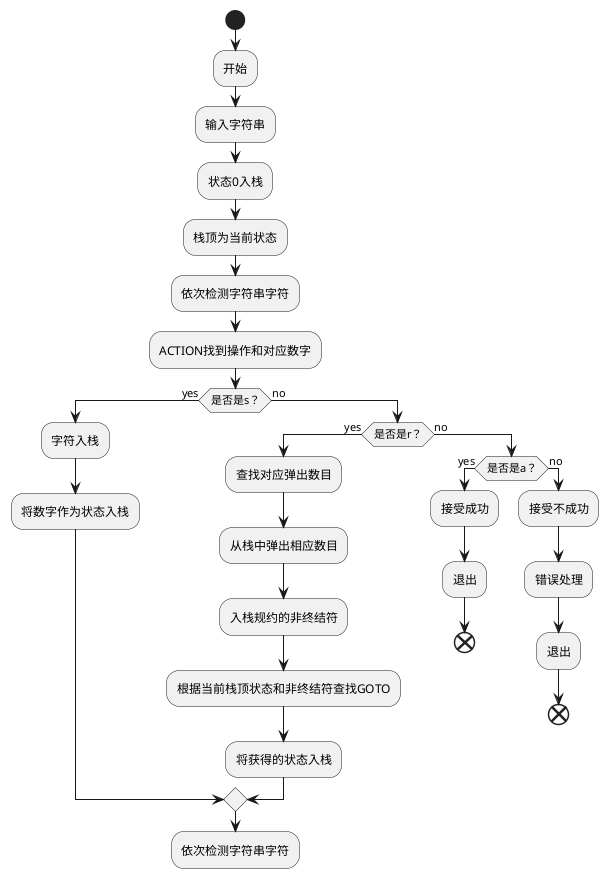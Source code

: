 @startuml
 
start
:开始;
:输入字符串;
:状态0入栈;
:栈顶为当前状态;
:依次检测字符串字符;
:ACTION找到操作和对应数字;
if (是否是s？) then (yes)
    :字符入栈;
    :将数字作为状态入栈;
else (no)
    if (是否是r？) then (yes)
    :查找对应弹出数目;
    :从栈中弹出相应数目;
    :入栈规约的非终结符;
    :根据当前栈顶状态和非终结符查找GOTO;
    :将获得的状态入栈;
    else (no)
        if (是否是a？) then (yes)
            :接受成功;
            :退出;
            end
        else (no)
            :接受不成功;
            :错误处理;
            :退出;
            end
        endif
    endif
endif
:依次检测字符串字符;
@enduml